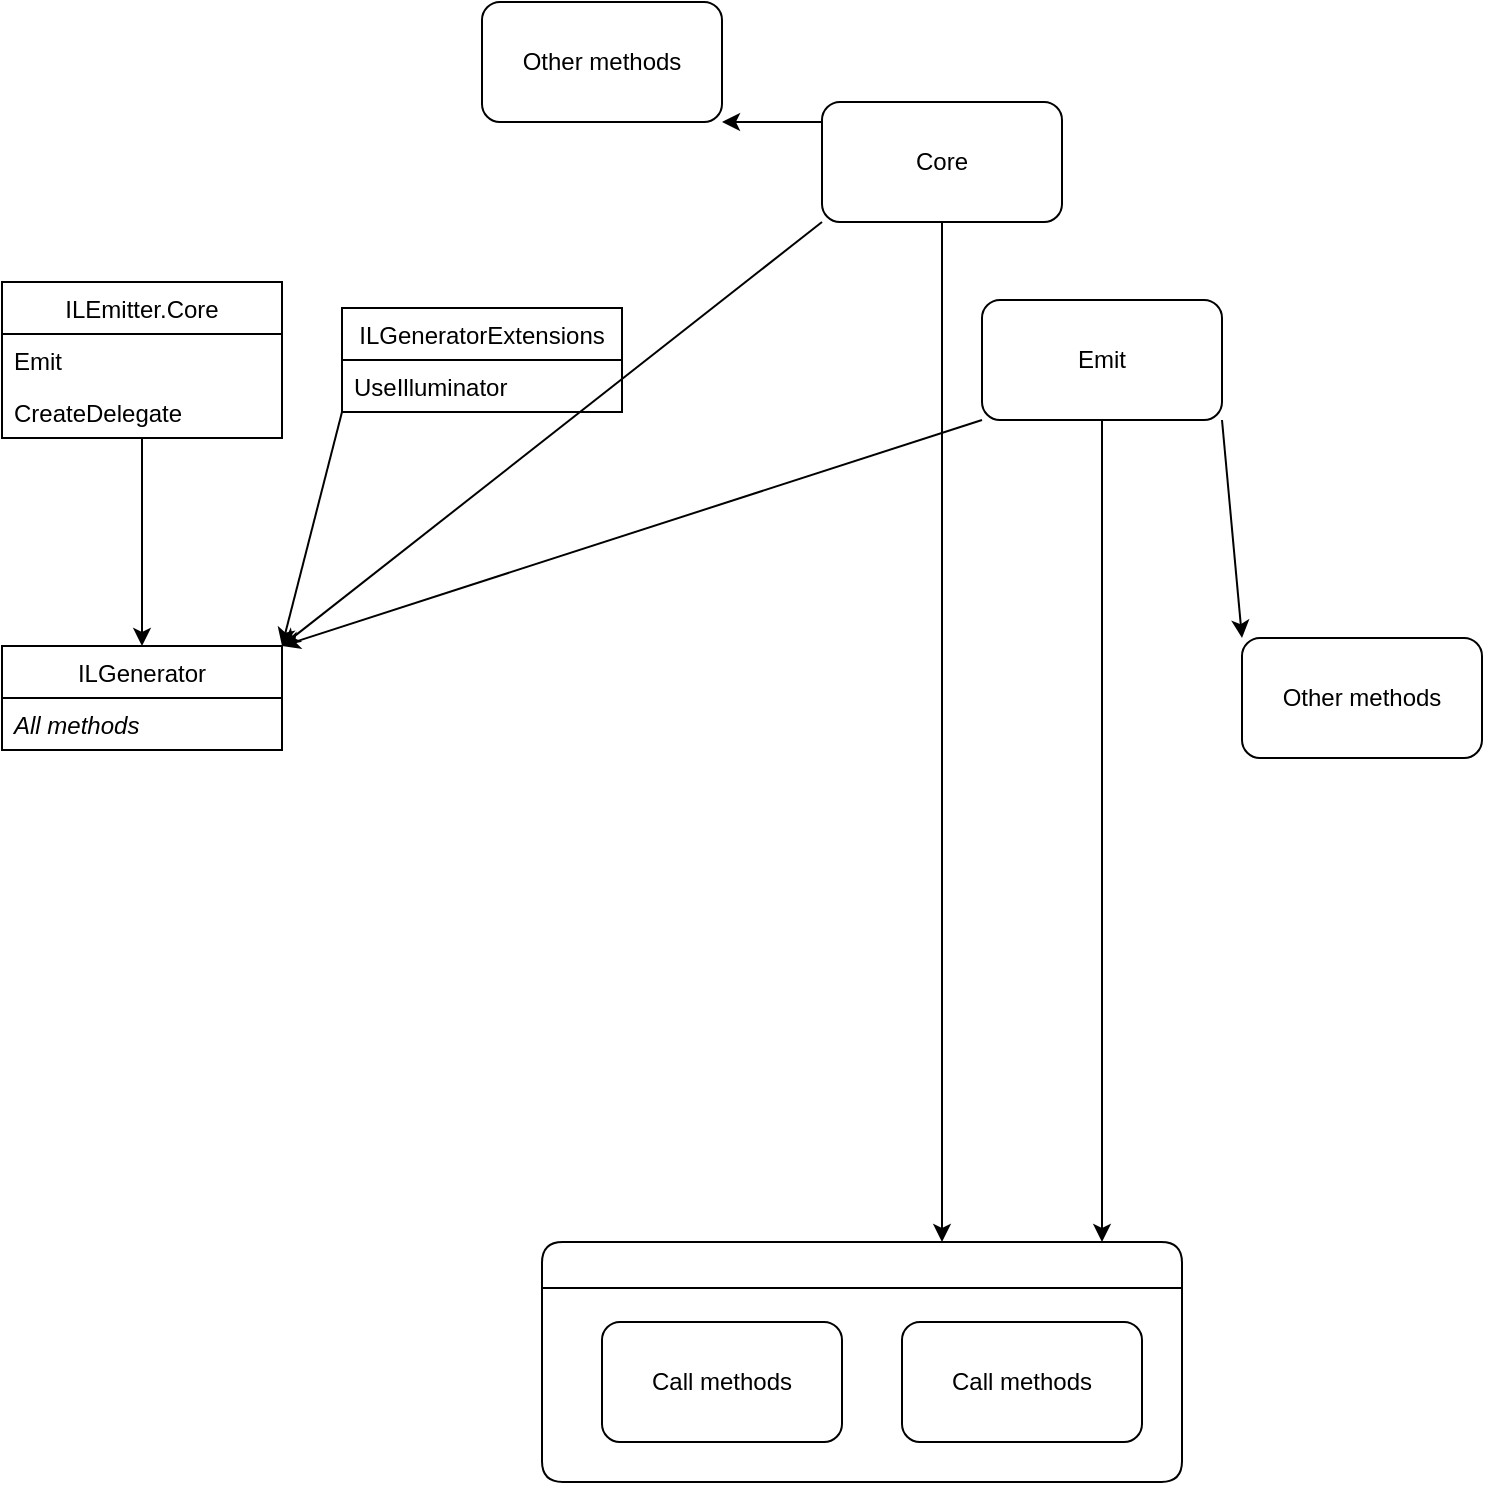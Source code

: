 <mxfile version="11.2.5" type="device" pages="1"><diagram id="Uo7KfM4PPhX3JqYJKAL3" name="Page-1"><mxGraphModel dx="1552" dy="2630" grid="1" gridSize="10" guides="1" tooltips="1" connect="1" arrows="1" fold="1" page="1" pageScale="1" pageWidth="2336" pageHeight="1654" math="0" shadow="0"><root><mxCell id="0"/><mxCell id="1" parent="0"/><mxCell id="pHyGEHWkN5F6RdrSjWD2-29" value="" style="swimlane;rounded=1;whiteSpace=wrap;html=1;" vertex="1" parent="1"><mxGeometry x="270" y="480" width="320" height="120" as="geometry"/></mxCell><mxCell id="pHyGEHWkN5F6RdrSjWD2-21" value="Call methods" style="rounded=1;whiteSpace=wrap;html=1;" vertex="1" parent="pHyGEHWkN5F6RdrSjWD2-29"><mxGeometry x="30" y="40" width="120" height="60" as="geometry"/></mxCell><mxCell id="pHyGEHWkN5F6RdrSjWD2-23" value="Call methods" style="rounded=1;whiteSpace=wrap;html=1;" vertex="1" parent="pHyGEHWkN5F6RdrSjWD2-29"><mxGeometry x="180" y="40" width="120" height="60" as="geometry"/></mxCell><mxCell id="pHyGEHWkN5F6RdrSjWD2-11" value="" style="rounded=0;orthogonalLoop=1;jettySize=auto;html=1;orthogonal=1;" edge="1" parent="1" source="pHyGEHWkN5F6RdrSjWD2-6" target="pHyGEHWkN5F6RdrSjWD2-1"><mxGeometry relative="1" as="geometry"/></mxCell><mxCell id="pHyGEHWkN5F6RdrSjWD2-14" value="" style="rounded=0;orthogonalLoop=1;jettySize=auto;html=1;orthogonal=1;" edge="1" parent="1" source="pHyGEHWkN5F6RdrSjWD2-12" target="pHyGEHWkN5F6RdrSjWD2-1"><mxGeometry relative="1" as="geometry"/></mxCell><mxCell id="pHyGEHWkN5F6RdrSjWD2-1" value="ILGenerator" style="swimlane;fontStyle=0;childLayout=stackLayout;horizontal=1;startSize=26;fillColor=none;horizontalStack=0;resizeParent=1;resizeParentMax=0;resizeLast=0;collapsible=1;marginBottom=0;" vertex="1" parent="1"><mxGeometry y="182" width="140" height="52" as="geometry"/></mxCell><mxCell id="pHyGEHWkN5F6RdrSjWD2-3" value="All methods" style="text;strokeColor=none;fillColor=none;align=left;verticalAlign=top;spacingLeft=4;spacingRight=4;overflow=hidden;rotatable=0;points=[[0,0.5],[1,0.5]];portConstraint=eastwest;fontStyle=2" vertex="1" parent="pHyGEHWkN5F6RdrSjWD2-1"><mxGeometry y="26" width="140" height="26" as="geometry"/></mxCell><mxCell id="pHyGEHWkN5F6RdrSjWD2-12" value="ILEmitter.Core" style="swimlane;fontStyle=0;childLayout=stackLayout;horizontal=1;startSize=26;fillColor=none;horizontalStack=0;resizeParent=1;resizeParentMax=0;resizeLast=0;collapsible=1;marginBottom=0;" vertex="1" parent="1"><mxGeometry width="140" height="78" as="geometry"/></mxCell><mxCell id="pHyGEHWkN5F6RdrSjWD2-13" value="Emit" style="text;strokeColor=none;fillColor=none;align=left;verticalAlign=top;spacingLeft=4;spacingRight=4;overflow=hidden;rotatable=0;points=[[0,0.5],[1,0.5]];portConstraint=eastwest;fontStyle=0" vertex="1" parent="pHyGEHWkN5F6RdrSjWD2-12"><mxGeometry y="26" width="140" height="26" as="geometry"/></mxCell><mxCell id="pHyGEHWkN5F6RdrSjWD2-15" value="CreateDelegate" style="text;strokeColor=none;fillColor=none;align=left;verticalAlign=top;spacingLeft=4;spacingRight=4;overflow=hidden;rotatable=0;points=[[0,0.5],[1,0.5]];portConstraint=eastwest;fontStyle=0" vertex="1" parent="pHyGEHWkN5F6RdrSjWD2-12"><mxGeometry y="52" width="140" height="26" as="geometry"/></mxCell><mxCell id="pHyGEHWkN5F6RdrSjWD2-6" value="ILGeneratorExtensions" style="swimlane;fontStyle=0;childLayout=stackLayout;horizontal=1;startSize=26;fillColor=none;horizontalStack=0;resizeParent=1;resizeParentMax=0;resizeLast=0;collapsible=1;marginBottom=0;" vertex="1" parent="1"><mxGeometry x="170" y="13" width="140" height="52" as="geometry"/></mxCell><mxCell id="pHyGEHWkN5F6RdrSjWD2-8" value="UseIlluminator" style="text;strokeColor=none;fillColor=none;align=left;verticalAlign=top;spacingLeft=4;spacingRight=4;overflow=hidden;rotatable=0;points=[[0,0.5],[1,0.5]];portConstraint=eastwest;" vertex="1" parent="pHyGEHWkN5F6RdrSjWD2-6"><mxGeometry y="26" width="140" height="26" as="geometry"/></mxCell><mxCell id="pHyGEHWkN5F6RdrSjWD2-19" style="rounded=0;orthogonalLoop=1;jettySize=auto;html=1;orthogonal=1;" edge="1" parent="1" source="pHyGEHWkN5F6RdrSjWD2-17" target="pHyGEHWkN5F6RdrSjWD2-1"><mxGeometry relative="1" as="geometry"/></mxCell><mxCell id="pHyGEHWkN5F6RdrSjWD2-22" value="" style="rounded=0;orthogonalLoop=1;jettySize=auto;html=1;orthogonal=1;" edge="1" parent="1" source="pHyGEHWkN5F6RdrSjWD2-17" target="pHyGEHWkN5F6RdrSjWD2-29"><mxGeometry relative="1" as="geometry"/></mxCell><mxCell id="pHyGEHWkN5F6RdrSjWD2-28" value="" style="rounded=0;orthogonalLoop=1;jettySize=auto;html=1;orthogonal=1;" edge="1" parent="1" source="pHyGEHWkN5F6RdrSjWD2-17" target="pHyGEHWkN5F6RdrSjWD2-27"><mxGeometry relative="1" as="geometry"/></mxCell><mxCell id="pHyGEHWkN5F6RdrSjWD2-17" value="Core" style="rounded=1;whiteSpace=wrap;html=1;" vertex="1" parent="1"><mxGeometry x="410" y="-90" width="120" height="60" as="geometry"/></mxCell><mxCell id="pHyGEHWkN5F6RdrSjWD2-27" value="Other methods" style="rounded=1;whiteSpace=wrap;html=1;" vertex="1" parent="1"><mxGeometry x="240" y="-140" width="120" height="60" as="geometry"/></mxCell><mxCell id="pHyGEHWkN5F6RdrSjWD2-20" style="rounded=0;orthogonalLoop=1;jettySize=auto;html=1;orthogonal=1;" edge="1" parent="1" source="pHyGEHWkN5F6RdrSjWD2-18" target="pHyGEHWkN5F6RdrSjWD2-1"><mxGeometry relative="1" as="geometry"/></mxCell><mxCell id="pHyGEHWkN5F6RdrSjWD2-24" value="" style="rounded=0;orthogonalLoop=1;jettySize=auto;html=1;orthogonal=1;" edge="1" parent="1" source="pHyGEHWkN5F6RdrSjWD2-18" target="pHyGEHWkN5F6RdrSjWD2-29"><mxGeometry relative="1" as="geometry"/></mxCell><mxCell id="pHyGEHWkN5F6RdrSjWD2-26" value="" style="rounded=0;orthogonalLoop=1;jettySize=auto;html=1;orthogonal=1;" edge="1" parent="1" source="pHyGEHWkN5F6RdrSjWD2-18" target="pHyGEHWkN5F6RdrSjWD2-25"><mxGeometry relative="1" as="geometry"/></mxCell><mxCell id="pHyGEHWkN5F6RdrSjWD2-18" value="Emit" style="rounded=1;whiteSpace=wrap;html=1;" vertex="1" parent="1"><mxGeometry x="490" y="9" width="120" height="60" as="geometry"/></mxCell><mxCell id="pHyGEHWkN5F6RdrSjWD2-25" value="Other methods" style="rounded=1;whiteSpace=wrap;html=1;" vertex="1" parent="1"><mxGeometry x="620" y="178" width="120" height="60" as="geometry"/></mxCell></root></mxGraphModel></diagram></mxfile>